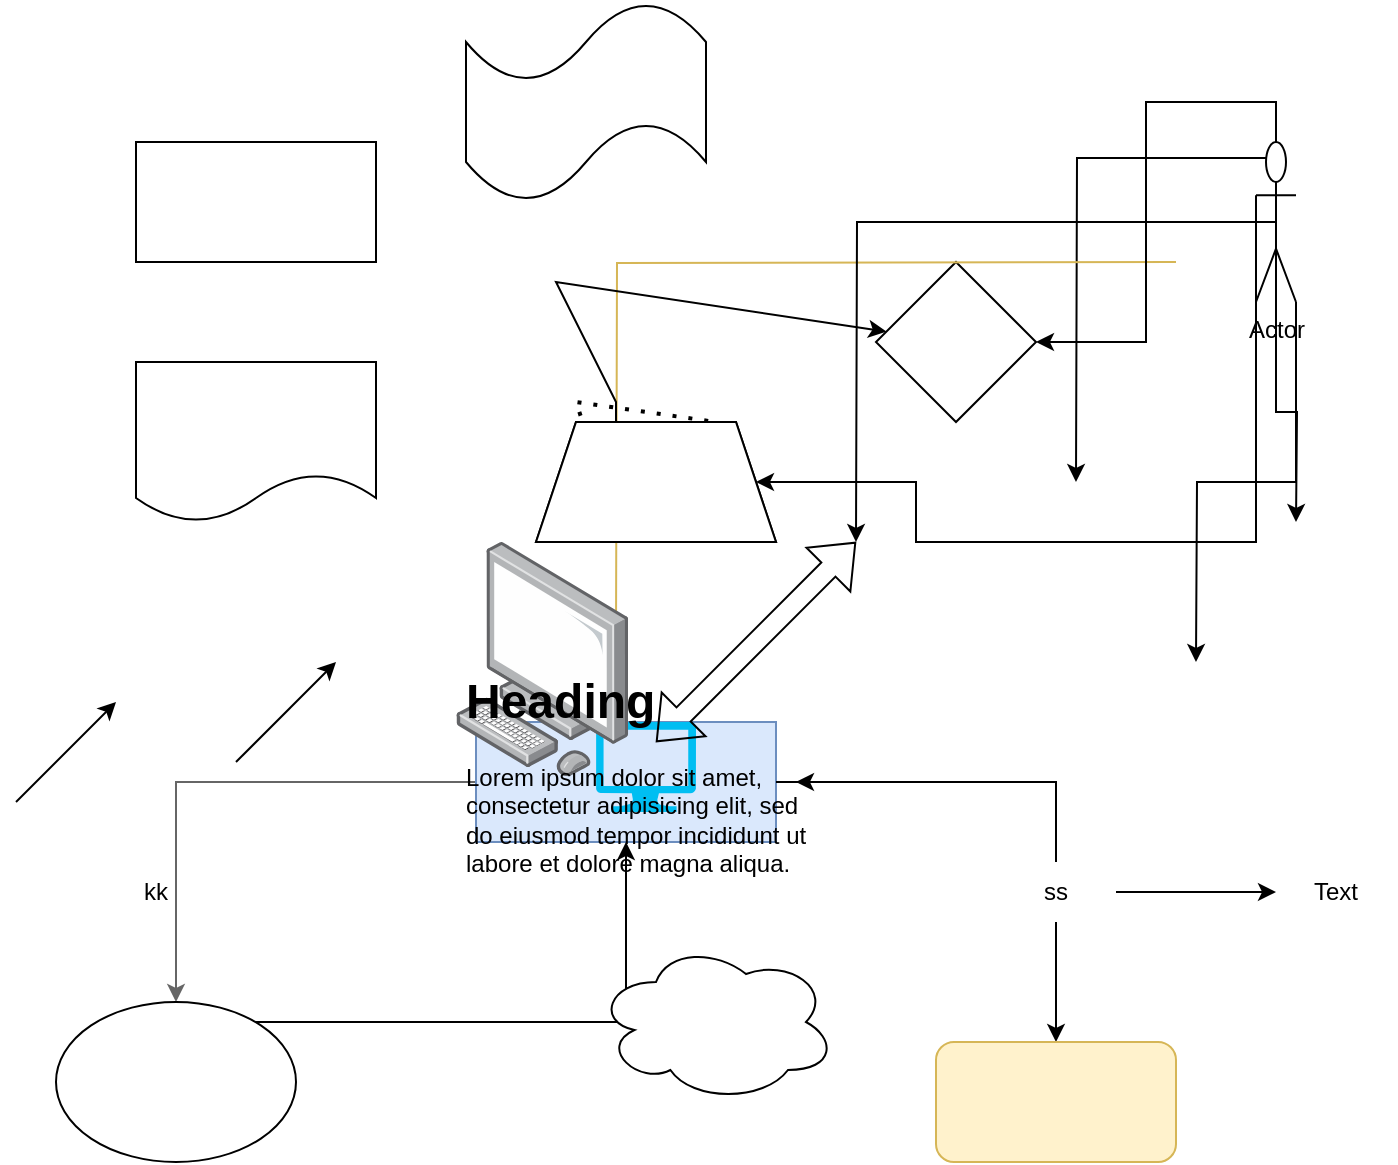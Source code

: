 <mxfile version="16.6.3" type="github" pages="2">
  <diagram id="H_D4V1mDmPy16p9pCtjl" name="Page-1">
    <mxGraphModel dx="782" dy="478" grid="1" gridSize="10" guides="1" tooltips="1" connect="1" arrows="1" fold="1" page="1" pageScale="1" pageWidth="850" pageHeight="1100" math="0" shadow="0">
      <root>
        <mxCell id="0" />
        <mxCell id="1" parent="0" />
        <mxCell id="3zsFZfIqY85aoSw41dkq-1" value="" style="rounded=0;whiteSpace=wrap;html=1;" vertex="1" parent="1">
          <mxGeometry x="140" y="80" width="120" height="60" as="geometry" />
        </mxCell>
        <mxCell id="3zsFZfIqY85aoSw41dkq-2" value="" style="rhombus;whiteSpace=wrap;html=1;" vertex="1" parent="1">
          <mxGeometry x="510" y="140" width="80" height="80" as="geometry" />
        </mxCell>
        <mxCell id="3zsFZfIqY85aoSw41dkq-3" value="" style="shape=document;whiteSpace=wrap;html=1;boundedLbl=1;" vertex="1" parent="1">
          <mxGeometry x="140" y="190" width="120" height="80" as="geometry" />
        </mxCell>
        <mxCell id="3zsFZfIqY85aoSw41dkq-4" value="" style="shape=tape;whiteSpace=wrap;html=1;" vertex="1" parent="1">
          <mxGeometry x="305" y="10" width="120" height="100" as="geometry" />
        </mxCell>
        <mxCell id="3zsFZfIqY85aoSw41dkq-11" style="edgeStyle=orthogonalEdgeStyle;rounded=0;orthogonalLoop=1;jettySize=auto;html=1;exitX=0;exitY=0.333;exitDx=0;exitDy=0;exitPerimeter=0;" edge="1" parent="1" source="3zsFZfIqY85aoSw41dkq-5" target="3zsFZfIqY85aoSw41dkq-10">
          <mxGeometry relative="1" as="geometry">
            <Array as="points">
              <mxPoint x="530" y="280" />
              <mxPoint x="530" y="250" />
            </Array>
          </mxGeometry>
        </mxCell>
        <mxCell id="3zsFZfIqY85aoSw41dkq-12" style="edgeStyle=orthogonalEdgeStyle;rounded=0;orthogonalLoop=1;jettySize=auto;html=1;exitX=0.5;exitY=0.5;exitDx=0;exitDy=0;exitPerimeter=0;" edge="1" parent="1" source="3zsFZfIqY85aoSw41dkq-5">
          <mxGeometry relative="1" as="geometry">
            <mxPoint x="720" y="270" as="targetPoint" />
          </mxGeometry>
        </mxCell>
        <mxCell id="3zsFZfIqY85aoSw41dkq-13" style="edgeStyle=orthogonalEdgeStyle;rounded=0;orthogonalLoop=1;jettySize=auto;html=1;exitX=0.25;exitY=0.1;exitDx=0;exitDy=0;exitPerimeter=0;" edge="1" parent="1" source="3zsFZfIqY85aoSw41dkq-5">
          <mxGeometry relative="1" as="geometry">
            <mxPoint x="610" y="250" as="targetPoint" />
          </mxGeometry>
        </mxCell>
        <mxCell id="3zsFZfIqY85aoSw41dkq-14" style="edgeStyle=orthogonalEdgeStyle;rounded=0;orthogonalLoop=1;jettySize=auto;html=1;exitX=1;exitY=1;exitDx=0;exitDy=0;exitPerimeter=0;" edge="1" parent="1" source="3zsFZfIqY85aoSw41dkq-5">
          <mxGeometry relative="1" as="geometry">
            <mxPoint x="670" y="340" as="targetPoint" />
          </mxGeometry>
        </mxCell>
        <mxCell id="3zsFZfIqY85aoSw41dkq-15" style="edgeStyle=orthogonalEdgeStyle;rounded=0;orthogonalLoop=1;jettySize=auto;html=1;fillColor=#fff2cc;strokeColor=#d6b656;" edge="1" parent="1">
          <mxGeometry relative="1" as="geometry">
            <mxPoint x="380" y="330" as="targetPoint" />
            <mxPoint x="660" y="140" as="sourcePoint" />
          </mxGeometry>
        </mxCell>
        <mxCell id="3zsFZfIqY85aoSw41dkq-16" style="edgeStyle=orthogonalEdgeStyle;rounded=0;orthogonalLoop=1;jettySize=auto;html=1;exitX=0.5;exitY=0;exitDx=0;exitDy=0;exitPerimeter=0;" edge="1" parent="1" source="3zsFZfIqY85aoSw41dkq-5" target="3zsFZfIqY85aoSw41dkq-2">
          <mxGeometry relative="1" as="geometry" />
        </mxCell>
        <mxCell id="3zsFZfIqY85aoSw41dkq-17" style="edgeStyle=orthogonalEdgeStyle;rounded=0;orthogonalLoop=1;jettySize=auto;html=1;exitX=0.5;exitY=0.5;exitDx=0;exitDy=0;exitPerimeter=0;" edge="1" parent="1" source="3zsFZfIqY85aoSw41dkq-5">
          <mxGeometry relative="1" as="geometry">
            <mxPoint x="500" y="280" as="targetPoint" />
          </mxGeometry>
        </mxCell>
        <mxCell id="3zsFZfIqY85aoSw41dkq-5" value="Actor" style="shape=umlActor;verticalLabelPosition=bottom;verticalAlign=top;html=1;outlineConnect=0;" vertex="1" parent="1">
          <mxGeometry x="700" y="80" width="20" height="80" as="geometry" />
        </mxCell>
        <mxCell id="3zsFZfIqY85aoSw41dkq-6" value="" style="shape=flexArrow;endArrow=classic;html=1;rounded=0;" edge="1" parent="1">
          <mxGeometry width="50" height="50" relative="1" as="geometry">
            <mxPoint x="380" y="270" as="sourcePoint" />
            <mxPoint x="430" y="220" as="targetPoint" />
          </mxGeometry>
        </mxCell>
        <mxCell id="3zsFZfIqY85aoSw41dkq-7" value="" style="endArrow=none;dashed=1;html=1;dashPattern=1 3;strokeWidth=2;rounded=0;" edge="1" parent="1">
          <mxGeometry width="50" height="50" relative="1" as="geometry">
            <mxPoint x="380" y="270" as="sourcePoint" />
            <mxPoint x="430" y="220" as="targetPoint" />
            <Array as="points">
              <mxPoint x="360" y="210" />
            </Array>
          </mxGeometry>
        </mxCell>
        <mxCell id="3zsFZfIqY85aoSw41dkq-8" value="" style="endArrow=classic;html=1;rounded=0;" edge="1" parent="1" target="3zsFZfIqY85aoSw41dkq-2">
          <mxGeometry width="50" height="50" relative="1" as="geometry">
            <mxPoint x="380" y="270" as="sourcePoint" />
            <mxPoint x="430" y="220" as="targetPoint" />
            <Array as="points">
              <mxPoint x="380" y="210" />
              <mxPoint x="350" y="150" />
            </Array>
          </mxGeometry>
        </mxCell>
        <mxCell id="3zsFZfIqY85aoSw41dkq-9" value="" style="shape=trapezoid;perimeter=trapezoidPerimeter;whiteSpace=wrap;html=1;fixedSize=1;" vertex="1" parent="1">
          <mxGeometry x="340" y="220" width="120" height="60" as="geometry" />
        </mxCell>
        <mxCell id="3zsFZfIqY85aoSw41dkq-10" value="" style="shape=trapezoid;perimeter=trapezoidPerimeter;whiteSpace=wrap;html=1;fixedSize=1;" vertex="1" parent="1">
          <mxGeometry x="340" y="220" width="120" height="60" as="geometry" />
        </mxCell>
        <mxCell id="3zsFZfIqY85aoSw41dkq-23" style="edgeStyle=orthogonalEdgeStyle;rounded=0;orthogonalLoop=1;jettySize=auto;html=1;" edge="1" parent="1" source="3zsFZfIqY85aoSw41dkq-18">
          <mxGeometry relative="1" as="geometry">
            <mxPoint x="470" y="400" as="targetPoint" />
          </mxGeometry>
        </mxCell>
        <mxCell id="3zsFZfIqY85aoSw41dkq-24" style="edgeStyle=orthogonalEdgeStyle;rounded=0;orthogonalLoop=1;jettySize=auto;html=1;entryX=0.5;entryY=0;entryDx=0;entryDy=0;startArrow=none;" edge="1" parent="1" source="3zsFZfIqY85aoSw41dkq-30" target="3zsFZfIqY85aoSw41dkq-20">
          <mxGeometry relative="1" as="geometry" />
        </mxCell>
        <mxCell id="3zsFZfIqY85aoSw41dkq-25" style="edgeStyle=orthogonalEdgeStyle;rounded=0;orthogonalLoop=1;jettySize=auto;html=1;entryX=0.5;entryY=0;entryDx=0;entryDy=0;fillColor=#f5f5f5;strokeColor=#666666;" edge="1" parent="1" source="3zsFZfIqY85aoSw41dkq-18" target="3zsFZfIqY85aoSw41dkq-21">
          <mxGeometry relative="1" as="geometry">
            <Array as="points">
              <mxPoint x="160" y="400" />
            </Array>
          </mxGeometry>
        </mxCell>
        <mxCell id="3zsFZfIqY85aoSw41dkq-18" value="" style="rounded=0;whiteSpace=wrap;html=1;fillColor=#dae8fc;strokeColor=#6c8ebf;" vertex="1" parent="1">
          <mxGeometry x="310" y="370" width="150" height="60" as="geometry" />
        </mxCell>
        <mxCell id="3zsFZfIqY85aoSw41dkq-19" value="" style="endArrow=classic;html=1;rounded=0;" edge="1" parent="1">
          <mxGeometry width="50" height="50" relative="1" as="geometry">
            <mxPoint x="190" y="390" as="sourcePoint" />
            <mxPoint x="240" y="340" as="targetPoint" />
          </mxGeometry>
        </mxCell>
        <mxCell id="3zsFZfIqY85aoSw41dkq-20" value="" style="rounded=1;whiteSpace=wrap;html=1;fillColor=#fff2cc;strokeColor=#d6b656;" vertex="1" parent="1">
          <mxGeometry x="540" y="530" width="120" height="60" as="geometry" />
        </mxCell>
        <mxCell id="3zsFZfIqY85aoSw41dkq-26" style="edgeStyle=orthogonalEdgeStyle;rounded=0;orthogonalLoop=1;jettySize=auto;html=1;entryX=0.5;entryY=1;entryDx=0;entryDy=0;" edge="1" parent="1" source="3zsFZfIqY85aoSw41dkq-21" target="3zsFZfIqY85aoSw41dkq-18">
          <mxGeometry relative="1" as="geometry">
            <Array as="points">
              <mxPoint x="385" y="520" />
            </Array>
          </mxGeometry>
        </mxCell>
        <mxCell id="3zsFZfIqY85aoSw41dkq-21" value="" style="ellipse;whiteSpace=wrap;html=1;" vertex="1" parent="1">
          <mxGeometry x="100" y="510" width="120" height="80" as="geometry" />
        </mxCell>
        <mxCell id="3zsFZfIqY85aoSw41dkq-22" value="" style="endArrow=classic;html=1;rounded=0;" edge="1" parent="1">
          <mxGeometry width="50" height="50" relative="1" as="geometry">
            <mxPoint x="80" y="410" as="sourcePoint" />
            <mxPoint x="130" y="360" as="targetPoint" />
          </mxGeometry>
        </mxCell>
        <mxCell id="3zsFZfIqY85aoSw41dkq-27" value="" style="verticalLabelPosition=bottom;html=1;verticalAlign=top;align=center;strokeColor=none;fillColor=#00BEF2;shape=mxgraph.azure.computer;pointerEvents=1;" vertex="1" parent="1">
          <mxGeometry x="370" y="370" width="50" height="45" as="geometry" />
        </mxCell>
        <mxCell id="3zsFZfIqY85aoSw41dkq-28" value="" style="points=[];aspect=fixed;html=1;align=center;shadow=0;dashed=0;image;image=img/lib/allied_telesis/computer_and_terminals/Personal_Computer.svg;" vertex="1" parent="1">
          <mxGeometry x="300" y="280" width="86.41" height="117.11" as="geometry" />
        </mxCell>
        <mxCell id="3zsFZfIqY85aoSw41dkq-29" value="" style="shape=flexArrow;endArrow=classic;startArrow=classic;html=1;rounded=0;" edge="1" parent="1">
          <mxGeometry width="100" height="100" relative="1" as="geometry">
            <mxPoint x="400" y="380" as="sourcePoint" />
            <mxPoint x="500" y="280" as="targetPoint" />
          </mxGeometry>
        </mxCell>
        <mxCell id="3zsFZfIqY85aoSw41dkq-33" value="" style="edgeStyle=orthogonalEdgeStyle;rounded=0;orthogonalLoop=1;jettySize=auto;html=1;" edge="1" parent="1" source="3zsFZfIqY85aoSw41dkq-30" target="3zsFZfIqY85aoSw41dkq-32">
          <mxGeometry relative="1" as="geometry" />
        </mxCell>
        <mxCell id="3zsFZfIqY85aoSw41dkq-30" value="ss" style="text;html=1;strokeColor=none;fillColor=none;align=center;verticalAlign=middle;whiteSpace=wrap;rounded=0;" vertex="1" parent="1">
          <mxGeometry x="570" y="440" width="60" height="30" as="geometry" />
        </mxCell>
        <mxCell id="3zsFZfIqY85aoSw41dkq-31" value="" style="edgeStyle=orthogonalEdgeStyle;rounded=0;orthogonalLoop=1;jettySize=auto;html=1;entryX=0.5;entryY=0;entryDx=0;entryDy=0;endArrow=none;" edge="1" parent="1" source="3zsFZfIqY85aoSw41dkq-18" target="3zsFZfIqY85aoSw41dkq-30">
          <mxGeometry relative="1" as="geometry">
            <mxPoint x="460" y="400" as="sourcePoint" />
            <mxPoint x="600" y="530" as="targetPoint" />
          </mxGeometry>
        </mxCell>
        <mxCell id="3zsFZfIqY85aoSw41dkq-32" value="Text" style="text;html=1;strokeColor=none;fillColor=none;align=center;verticalAlign=middle;whiteSpace=wrap;rounded=0;" vertex="1" parent="1">
          <mxGeometry x="710" y="440" width="60" height="30" as="geometry" />
        </mxCell>
        <mxCell id="3zsFZfIqY85aoSw41dkq-34" value="&lt;h1&gt;Heading&lt;/h1&gt;&lt;p&gt;Lorem ipsum dolor sit amet, consectetur adipisicing elit, sed do eiusmod tempor incididunt ut labore et dolore magna aliqua.&lt;/p&gt;" style="text;html=1;strokeColor=none;fillColor=none;spacing=5;spacingTop=-20;whiteSpace=wrap;overflow=hidden;rounded=0;" vertex="1" parent="1">
          <mxGeometry x="300" y="340" width="190" height="120" as="geometry" />
        </mxCell>
        <mxCell id="3zsFZfIqY85aoSw41dkq-35" value="kk" style="text;html=1;strokeColor=none;fillColor=none;align=center;verticalAlign=middle;whiteSpace=wrap;rounded=0;" vertex="1" parent="1">
          <mxGeometry x="120" y="440" width="60" height="30" as="geometry" />
        </mxCell>
        <mxCell id="3zsFZfIqY85aoSw41dkq-36" value="" style="ellipse;shape=cloud;whiteSpace=wrap;html=1;" vertex="1" parent="1">
          <mxGeometry x="370" y="480" width="120" height="80" as="geometry" />
        </mxCell>
      </root>
    </mxGraphModel>
  </diagram>
  <diagram id="8nLwfG7LMq8CCgCTHxmS" name="Page-2">
    <mxGraphModel dx="782" dy="478" grid="1" gridSize="10" guides="1" tooltips="1" connect="1" arrows="1" fold="1" page="1" pageScale="1" pageWidth="850" pageHeight="1100" math="0" shadow="0">
      <root>
        <mxCell id="HJdGvZrDSydE_5zSYzox-0" />
        <mxCell id="HJdGvZrDSydE_5zSYzox-1" parent="HJdGvZrDSydE_5zSYzox-0" />
      </root>
    </mxGraphModel>
  </diagram>
</mxfile>
